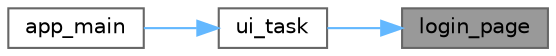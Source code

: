 digraph "login_page"
{
 // LATEX_PDF_SIZE
  bgcolor="transparent";
  edge [fontname=Helvetica,fontsize=10,labelfontname=Helvetica,labelfontsize=10];
  node [fontname=Helvetica,fontsize=10,shape=box,height=0.2,width=0.4];
  rankdir="RL";
  Node1 [id="Node000001",label="login_page",height=0.2,width=0.4,color="gray40", fillcolor="grey60", style="filled", fontcolor="black",tooltip="Function to handle the login page UI. This function is called when the current page is set to LOG_IN."];
  Node1 -> Node2 [id="edge3_Node000001_Node000002",dir="back",color="steelblue1",style="solid",tooltip=" "];
  Node2 [id="Node000002",label="ui_task",height=0.2,width=0.4,color="grey40", fillcolor="white", style="filled",URL="$tasks_8c.html#a38934c613f9e3b3071370604aa661010",tooltip="Wrapper function for the UI task."];
  Node2 -> Node3 [id="edge4_Node000002_Node000003",dir="back",color="steelblue1",style="solid",tooltip=" "];
  Node3 [id="Node000003",label="app_main",height=0.2,width=0.4,color="grey40", fillcolor="white", style="filled",URL="$main_8c.html#a630544a7f0a2cc40d8a7fefab7e2fe70",tooltip=" "];
}
